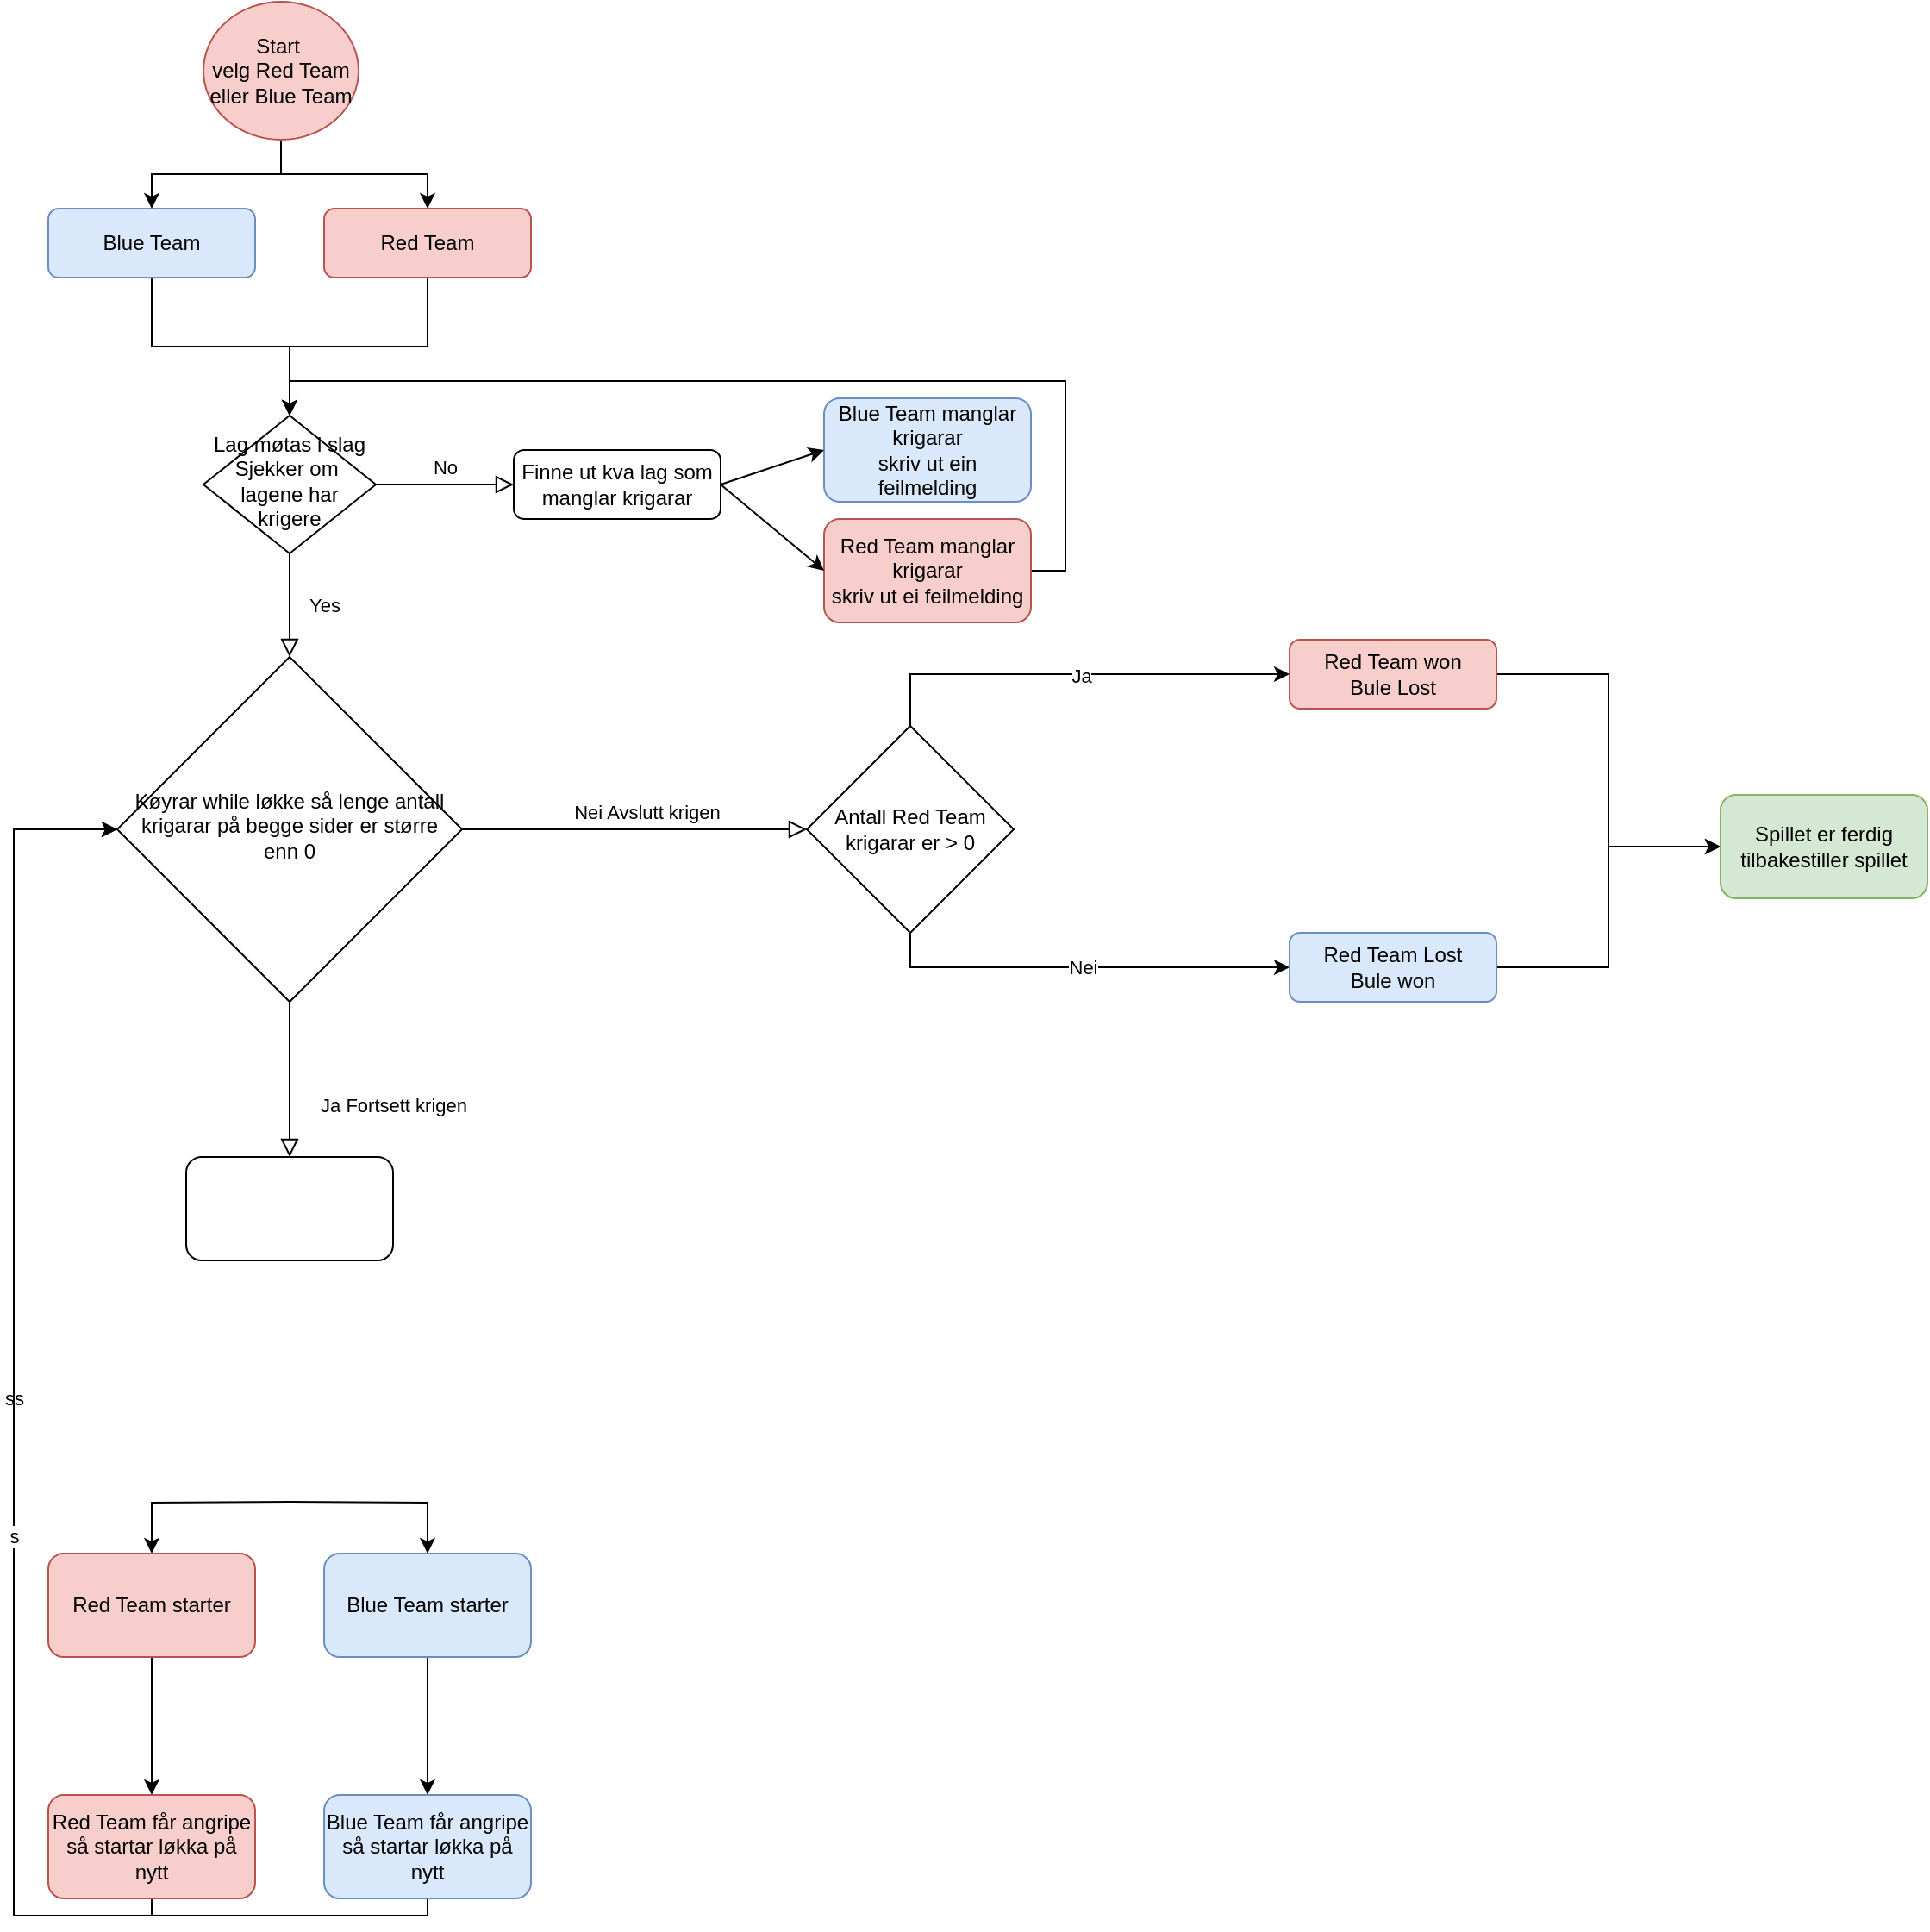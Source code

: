 <mxfile version="20.8.1" type="github" pages="2">
  <diagram id="C5RBs43oDa-KdzZeNtuy" name="War game overlaying structure">
    <mxGraphModel dx="717" dy="1585" grid="1" gridSize="10" guides="1" tooltips="1" connect="1" arrows="1" fold="1" page="1" pageScale="1" pageWidth="827" pageHeight="583" math="0" shadow="0">
      <root>
        <mxCell id="WIyWlLk6GJQsqaUBKTNV-0" />
        <mxCell id="WIyWlLk6GJQsqaUBKTNV-1" parent="WIyWlLk6GJQsqaUBKTNV-0" />
        <mxCell id="JlELQ2f5WmK6WIo9ec_y-1" value="" style="edgeStyle=orthogonalEdgeStyle;rounded=0;orthogonalLoop=1;jettySize=auto;html=1;exitX=0.5;exitY=1;exitDx=0;exitDy=0;entryX=0.5;entryY=0;entryDx=0;entryDy=0;" parent="WIyWlLk6GJQsqaUBKTNV-1" source="JlELQ2f5WmK6WIo9ec_y-0" target="WIyWlLk6GJQsqaUBKTNV-3" edge="1">
          <mxGeometry relative="1" as="geometry">
            <mxPoint x="250" y="60" as="targetPoint" />
          </mxGeometry>
        </mxCell>
        <mxCell id="JlELQ2f5WmK6WIo9ec_y-6" style="edgeStyle=orthogonalEdgeStyle;rounded=0;orthogonalLoop=1;jettySize=auto;html=1;exitX=0.5;exitY=1;exitDx=0;exitDy=0;entryX=0.5;entryY=0;entryDx=0;entryDy=0;" parent="WIyWlLk6GJQsqaUBKTNV-1" source="WIyWlLk6GJQsqaUBKTNV-3" target="WIyWlLk6GJQsqaUBKTNV-6" edge="1">
          <mxGeometry relative="1" as="geometry" />
        </mxCell>
        <mxCell id="WIyWlLk6GJQsqaUBKTNV-3" value="Red Team" style="rounded=1;whiteSpace=wrap;html=1;fontSize=12;glass=0;strokeWidth=1;shadow=0;fillColor=#f8cecc;strokeColor=#b85450;" parent="WIyWlLk6GJQsqaUBKTNV-1" vertex="1">
          <mxGeometry x="200" y="-1000" width="120" height="40" as="geometry" />
        </mxCell>
        <mxCell id="WIyWlLk6GJQsqaUBKTNV-4" value="Yes" style="rounded=0;html=1;jettySize=auto;orthogonalLoop=1;fontSize=11;endArrow=block;endFill=0;endSize=8;strokeWidth=1;shadow=0;labelBackgroundColor=none;edgeStyle=orthogonalEdgeStyle;" parent="WIyWlLk6GJQsqaUBKTNV-1" source="WIyWlLk6GJQsqaUBKTNV-6" target="WIyWlLk6GJQsqaUBKTNV-10" edge="1">
          <mxGeometry y="20" relative="1" as="geometry">
            <mxPoint as="offset" />
          </mxGeometry>
        </mxCell>
        <mxCell id="WIyWlLk6GJQsqaUBKTNV-5" value="No" style="edgeStyle=orthogonalEdgeStyle;rounded=0;html=1;jettySize=auto;orthogonalLoop=1;fontSize=11;endArrow=block;endFill=0;endSize=8;strokeWidth=1;shadow=0;labelBackgroundColor=none;" parent="WIyWlLk6GJQsqaUBKTNV-1" source="WIyWlLk6GJQsqaUBKTNV-6" target="WIyWlLk6GJQsqaUBKTNV-7" edge="1">
          <mxGeometry y="10" relative="1" as="geometry">
            <mxPoint as="offset" />
          </mxGeometry>
        </mxCell>
        <mxCell id="WIyWlLk6GJQsqaUBKTNV-6" value="Lag møtas i slag&lt;br&gt;Sjekker om&amp;nbsp; lagene har krigere" style="rhombus;whiteSpace=wrap;html=1;shadow=0;fontFamily=Helvetica;fontSize=12;align=center;strokeWidth=1;spacing=6;spacingTop=-4;" parent="WIyWlLk6GJQsqaUBKTNV-1" vertex="1">
          <mxGeometry x="130" y="-880" width="100" height="80" as="geometry" />
        </mxCell>
        <mxCell id="WIyWlLk6GJQsqaUBKTNV-8" value="Ja Fortsett krigen" style="rounded=0;html=1;jettySize=auto;orthogonalLoop=1;fontSize=11;endArrow=block;endFill=0;endSize=8;strokeWidth=1;shadow=0;labelBackgroundColor=none;edgeStyle=orthogonalEdgeStyle;entryX=0.5;entryY=0;entryDx=0;entryDy=0;" parent="WIyWlLk6GJQsqaUBKTNV-1" source="WIyWlLk6GJQsqaUBKTNV-10" target="feWeCe6Ur_gQIrBfwhDb-9" edge="1">
          <mxGeometry x="0.333" y="60" relative="1" as="geometry">
            <mxPoint as="offset" />
            <mxPoint x="180" y="-450" as="targetPoint" />
          </mxGeometry>
        </mxCell>
        <mxCell id="WIyWlLk6GJQsqaUBKTNV-9" value="Nei Avslutt krigen" style="edgeStyle=orthogonalEdgeStyle;rounded=0;html=1;jettySize=auto;orthogonalLoop=1;fontSize=11;endArrow=block;endFill=0;endSize=8;strokeWidth=1;shadow=0;labelBackgroundColor=none;entryX=0;entryY=0.5;entryDx=0;entryDy=0;" parent="WIyWlLk6GJQsqaUBKTNV-1" source="WIyWlLk6GJQsqaUBKTNV-10" target="feWeCe6Ur_gQIrBfwhDb-1" edge="1">
          <mxGeometry x="0.064" y="10" relative="1" as="geometry">
            <mxPoint as="offset" />
          </mxGeometry>
        </mxCell>
        <mxCell id="JlELQ2f5WmK6WIo9ec_y-2" style="edgeStyle=orthogonalEdgeStyle;rounded=0;orthogonalLoop=1;jettySize=auto;html=1;exitX=0.5;exitY=1;exitDx=0;exitDy=0;" parent="WIyWlLk6GJQsqaUBKTNV-1" source="VMmWOgaWIBwxsHGKzYb6-1" target="WIyWlLk6GJQsqaUBKTNV-6" edge="1">
          <mxGeometry relative="1" as="geometry" />
        </mxCell>
        <mxCell id="VMmWOgaWIBwxsHGKzYb6-1" value="Blue Team" style="rounded=1;whiteSpace=wrap;html=1;fillColor=#dae8fc;strokeColor=#6c8ebf;" parent="WIyWlLk6GJQsqaUBKTNV-1" vertex="1">
          <mxGeometry x="40" y="-1000" width="120" height="40" as="geometry" />
        </mxCell>
        <mxCell id="VMmWOgaWIBwxsHGKzYb6-3" value="Blue Team manglar krigarar&lt;br&gt;skriv ut ein feilmelding" style="rounded=1;whiteSpace=wrap;html=1;fillColor=#dae8fc;strokeColor=#6c8ebf;" parent="WIyWlLk6GJQsqaUBKTNV-1" vertex="1">
          <mxGeometry x="490" y="-890" width="120" height="60" as="geometry" />
        </mxCell>
        <mxCell id="JlELQ2f5WmK6WIo9ec_y-10" style="edgeStyle=orthogonalEdgeStyle;rounded=0;orthogonalLoop=1;jettySize=auto;html=1;exitX=1;exitY=0.5;exitDx=0;exitDy=0;entryX=0.5;entryY=0;entryDx=0;entryDy=0;" parent="WIyWlLk6GJQsqaUBKTNV-1" source="VMmWOgaWIBwxsHGKzYb6-4" target="WIyWlLk6GJQsqaUBKTNV-6" edge="1">
          <mxGeometry relative="1" as="geometry" />
        </mxCell>
        <mxCell id="VMmWOgaWIBwxsHGKzYb6-4" value="Red Team manglar krigarar&lt;br&gt;skriv ut ei feilmelding" style="rounded=1;whiteSpace=wrap;html=1;fillColor=#f8cecc;strokeColor=#b85450;" parent="WIyWlLk6GJQsqaUBKTNV-1" vertex="1">
          <mxGeometry x="490" y="-820" width="120" height="60" as="geometry" />
        </mxCell>
        <mxCell id="VMmWOgaWIBwxsHGKzYb6-5" value="" style="endArrow=classic;html=1;rounded=0;entryX=0;entryY=0.5;entryDx=0;entryDy=0;exitX=1;exitY=0.5;exitDx=0;exitDy=0;" parent="WIyWlLk6GJQsqaUBKTNV-1" source="WIyWlLk6GJQsqaUBKTNV-7" target="VMmWOgaWIBwxsHGKzYb6-3" edge="1">
          <mxGeometry width="50" height="50" relative="1" as="geometry">
            <mxPoint x="440" y="200" as="sourcePoint" />
            <mxPoint x="490" y="150" as="targetPoint" />
          </mxGeometry>
        </mxCell>
        <mxCell id="VMmWOgaWIBwxsHGKzYb6-8" value="" style="endArrow=classic;html=1;rounded=0;entryX=0;entryY=0.5;entryDx=0;entryDy=0;exitX=1;exitY=0.5;exitDx=0;exitDy=0;" parent="WIyWlLk6GJQsqaUBKTNV-1" source="WIyWlLk6GJQsqaUBKTNV-7" target="VMmWOgaWIBwxsHGKzYb6-4" edge="1">
          <mxGeometry width="50" height="50" relative="1" as="geometry">
            <mxPoint x="360" y="240" as="sourcePoint" />
            <mxPoint x="410" y="190" as="targetPoint" />
          </mxGeometry>
        </mxCell>
        <mxCell id="VMmWOgaWIBwxsHGKzYb6-29" value="" style="edgeStyle=orthogonalEdgeStyle;rounded=0;orthogonalLoop=1;jettySize=auto;html=1;exitX=0.5;exitY=1;exitDx=0;exitDy=0;" parent="WIyWlLk6GJQsqaUBKTNV-1" source="feWeCe6Ur_gQIrBfwhDb-1" target="VMmWOgaWIBwxsHGKzYb6-28" edge="1">
          <mxGeometry relative="1" as="geometry">
            <mxPoint x="760" y="-560" as="sourcePoint" />
          </mxGeometry>
        </mxCell>
        <mxCell id="feWeCe6Ur_gQIrBfwhDb-7" value="Nei" style="edgeLabel;html=1;align=center;verticalAlign=middle;resizable=0;points=[];" vertex="1" connectable="0" parent="VMmWOgaWIBwxsHGKzYb6-29">
          <mxGeometry x="-0.344" y="-3" relative="1" as="geometry">
            <mxPoint x="41" y="-3" as="offset" />
          </mxGeometry>
        </mxCell>
        <mxCell id="JlELQ2f5WmK6WIo9ec_y-32" style="edgeStyle=orthogonalEdgeStyle;rounded=0;orthogonalLoop=1;jettySize=auto;html=1;exitX=1;exitY=0.5;exitDx=0;exitDy=0;entryX=0;entryY=0.5;entryDx=0;entryDy=0;" parent="WIyWlLk6GJQsqaUBKTNV-1" source="VMmWOgaWIBwxsHGKzYb6-26" target="JlELQ2f5WmK6WIo9ec_y-30" edge="1">
          <mxGeometry relative="1" as="geometry" />
        </mxCell>
        <mxCell id="VMmWOgaWIBwxsHGKzYb6-26" value="Red Team won&lt;br&gt;Bule Lost" style="rounded=1;whiteSpace=wrap;html=1;fontSize=12;glass=0;strokeWidth=1;shadow=0;fillColor=#f8cecc;strokeColor=#b85450;" parent="WIyWlLk6GJQsqaUBKTNV-1" vertex="1">
          <mxGeometry x="760" y="-750" width="120" height="40" as="geometry" />
        </mxCell>
        <mxCell id="JlELQ2f5WmK6WIo9ec_y-31" style="edgeStyle=orthogonalEdgeStyle;rounded=0;orthogonalLoop=1;jettySize=auto;html=1;exitX=1;exitY=0.5;exitDx=0;exitDy=0;entryX=0;entryY=0.5;entryDx=0;entryDy=0;" parent="WIyWlLk6GJQsqaUBKTNV-1" source="VMmWOgaWIBwxsHGKzYb6-28" target="JlELQ2f5WmK6WIo9ec_y-30" edge="1">
          <mxGeometry relative="1" as="geometry" />
        </mxCell>
        <mxCell id="VMmWOgaWIBwxsHGKzYb6-28" value="Red Team Lost&lt;br&gt;Bule won" style="rounded=1;whiteSpace=wrap;html=1;fontSize=12;glass=0;strokeWidth=1;shadow=0;fillColor=#dae8fc;strokeColor=#6c8ebf;" parent="WIyWlLk6GJQsqaUBKTNV-1" vertex="1">
          <mxGeometry x="760" y="-580" width="120" height="40" as="geometry" />
        </mxCell>
        <mxCell id="JlELQ2f5WmK6WIo9ec_y-3" style="edgeStyle=orthogonalEdgeStyle;rounded=0;orthogonalLoop=1;jettySize=auto;html=1;exitX=0.5;exitY=1;exitDx=0;exitDy=0;entryX=0.5;entryY=0;entryDx=0;entryDy=0;" parent="WIyWlLk6GJQsqaUBKTNV-1" source="JlELQ2f5WmK6WIo9ec_y-0" target="VMmWOgaWIBwxsHGKzYb6-1" edge="1">
          <mxGeometry relative="1" as="geometry" />
        </mxCell>
        <mxCell id="JlELQ2f5WmK6WIo9ec_y-0" value="Start&amp;nbsp;&lt;br&gt;velg Red Team eller Blue Team" style="ellipse;whiteSpace=wrap;html=1;fillColor=#f8cecc;strokeColor=#b85450;rounded=1;glass=0;strokeWidth=1;shadow=0;" parent="WIyWlLk6GJQsqaUBKTNV-1" vertex="1">
          <mxGeometry x="130" y="-1120" width="90" height="80" as="geometry" />
        </mxCell>
        <mxCell id="JlELQ2f5WmK6WIo9ec_y-19" value="" style="edgeStyle=orthogonalEdgeStyle;rounded=0;orthogonalLoop=1;jettySize=auto;html=1;entryX=0.5;entryY=0;entryDx=0;entryDy=0;" parent="WIyWlLk6GJQsqaUBKTNV-1" target="JlELQ2f5WmK6WIo9ec_y-20" edge="1">
          <mxGeometry relative="1" as="geometry">
            <mxPoint x="180" y="-100" as="targetPoint" />
            <mxPoint x="180.048" y="-250.048" as="sourcePoint" />
          </mxGeometry>
        </mxCell>
        <mxCell id="JlELQ2f5WmK6WIo9ec_y-22" style="edgeStyle=orthogonalEdgeStyle;rounded=0;orthogonalLoop=1;jettySize=auto;html=1;exitX=0.5;exitY=1;exitDx=0;exitDy=0;entryX=0.5;entryY=0;entryDx=0;entryDy=0;" parent="WIyWlLk6GJQsqaUBKTNV-1" target="JlELQ2f5WmK6WIo9ec_y-21" edge="1">
          <mxGeometry relative="1" as="geometry">
            <mxPoint x="180" y="-250" as="sourcePoint" />
          </mxGeometry>
        </mxCell>
        <mxCell id="WIyWlLk6GJQsqaUBKTNV-10" value="Køyrar while løkke så lenge antall krigarar på begge sider er større enn 0" style="rhombus;whiteSpace=wrap;html=1;shadow=0;fontFamily=Helvetica;fontSize=12;align=center;strokeWidth=1;spacing=6;spacingTop=-4;" parent="WIyWlLk6GJQsqaUBKTNV-1" vertex="1">
          <mxGeometry x="80" y="-740" width="200" height="200" as="geometry" />
        </mxCell>
        <mxCell id="WIyWlLk6GJQsqaUBKTNV-7" value="Finne ut kva lag som manglar krigarar" style="rounded=1;whiteSpace=wrap;html=1;fontSize=12;glass=0;strokeWidth=1;shadow=0;" parent="WIyWlLk6GJQsqaUBKTNV-1" vertex="1">
          <mxGeometry x="310" y="-860" width="120" height="40" as="geometry" />
        </mxCell>
        <mxCell id="JlELQ2f5WmK6WIo9ec_y-24" value="" style="edgeStyle=orthogonalEdgeStyle;rounded=0;orthogonalLoop=1;jettySize=auto;html=1;" parent="WIyWlLk6GJQsqaUBKTNV-1" source="JlELQ2f5WmK6WIo9ec_y-20" target="JlELQ2f5WmK6WIo9ec_y-23" edge="1">
          <mxGeometry relative="1" as="geometry" />
        </mxCell>
        <mxCell id="JlELQ2f5WmK6WIo9ec_y-20" value="Red Team starter" style="rounded=1;whiteSpace=wrap;html=1;fillColor=#f8cecc;strokeColor=#b85450;" parent="WIyWlLk6GJQsqaUBKTNV-1" vertex="1">
          <mxGeometry x="40" y="-220" width="120" height="60" as="geometry" />
        </mxCell>
        <mxCell id="JlELQ2f5WmK6WIo9ec_y-27" style="edgeStyle=orthogonalEdgeStyle;rounded=0;orthogonalLoop=1;jettySize=auto;html=1;exitX=0.5;exitY=1;exitDx=0;exitDy=0;entryX=0.5;entryY=0;entryDx=0;entryDy=0;" parent="WIyWlLk6GJQsqaUBKTNV-1" source="JlELQ2f5WmK6WIo9ec_y-21" target="JlELQ2f5WmK6WIo9ec_y-26" edge="1">
          <mxGeometry relative="1" as="geometry" />
        </mxCell>
        <mxCell id="JlELQ2f5WmK6WIo9ec_y-21" value="Blue Team starter" style="rounded=1;whiteSpace=wrap;html=1;fillColor=#dae8fc;strokeColor=#6c8ebf;" parent="WIyWlLk6GJQsqaUBKTNV-1" vertex="1">
          <mxGeometry x="200" y="-220" width="120" height="60" as="geometry" />
        </mxCell>
        <mxCell id="JlELQ2f5WmK6WIo9ec_y-29" value="ss" style="edgeStyle=orthogonalEdgeStyle;rounded=0;orthogonalLoop=1;jettySize=auto;html=1;exitX=0.5;exitY=1;exitDx=0;exitDy=0;entryX=0;entryY=0.5;entryDx=0;entryDy=0;" parent="WIyWlLk6GJQsqaUBKTNV-1" source="JlELQ2f5WmK6WIo9ec_y-23" target="WIyWlLk6GJQsqaUBKTNV-10" edge="1">
          <mxGeometry relative="1" as="geometry">
            <Array as="points">
              <mxPoint x="100" y="-10" />
              <mxPoint x="20" y="-10" />
              <mxPoint x="20" y="-640" />
            </Array>
          </mxGeometry>
        </mxCell>
        <mxCell id="JlELQ2f5WmK6WIo9ec_y-23" value="Red Team får angripe&lt;br&gt;så startar løkka på nytt" style="whiteSpace=wrap;html=1;fillColor=#f8cecc;strokeColor=#b85450;rounded=1;" parent="WIyWlLk6GJQsqaUBKTNV-1" vertex="1">
          <mxGeometry x="40" y="-80" width="120" height="60" as="geometry" />
        </mxCell>
        <mxCell id="JlELQ2f5WmK6WIo9ec_y-28" value="s" style="edgeStyle=orthogonalEdgeStyle;rounded=0;orthogonalLoop=1;jettySize=auto;html=1;exitX=0.5;exitY=1;exitDx=0;exitDy=0;entryX=0;entryY=0.5;entryDx=0;entryDy=0;" parent="WIyWlLk6GJQsqaUBKTNV-1" source="JlELQ2f5WmK6WIo9ec_y-26" target="WIyWlLk6GJQsqaUBKTNV-10" edge="1">
          <mxGeometry relative="1" as="geometry">
            <Array as="points">
              <mxPoint x="260" y="-10" />
              <mxPoint x="20" y="-10" />
              <mxPoint x="20" y="-640" />
            </Array>
          </mxGeometry>
        </mxCell>
        <mxCell id="JlELQ2f5WmK6WIo9ec_y-26" value="Blue Team får angripe&lt;br style=&quot;border-color: var(--border-color);&quot;&gt;så startar løkka på nytt" style="rounded=1;whiteSpace=wrap;html=1;fillColor=#dae8fc;strokeColor=#6c8ebf;" parent="WIyWlLk6GJQsqaUBKTNV-1" vertex="1">
          <mxGeometry x="200" y="-80" width="120" height="60" as="geometry" />
        </mxCell>
        <mxCell id="JlELQ2f5WmK6WIo9ec_y-30" value="Spillet er ferdig tilbakestiller spillet" style="rounded=1;whiteSpace=wrap;html=1;fillColor=#d5e8d4;strokeColor=#82b366;" parent="WIyWlLk6GJQsqaUBKTNV-1" vertex="1">
          <mxGeometry x="1010" y="-660" width="120" height="60" as="geometry" />
        </mxCell>
        <mxCell id="feWeCe6Ur_gQIrBfwhDb-5" style="edgeStyle=orthogonalEdgeStyle;rounded=0;orthogonalLoop=1;jettySize=auto;html=1;exitX=0.5;exitY=0;exitDx=0;exitDy=0;entryX=0;entryY=0.5;entryDx=0;entryDy=0;" edge="1" parent="WIyWlLk6GJQsqaUBKTNV-1" source="feWeCe6Ur_gQIrBfwhDb-1" target="VMmWOgaWIBwxsHGKzYb6-26">
          <mxGeometry relative="1" as="geometry" />
        </mxCell>
        <mxCell id="feWeCe6Ur_gQIrBfwhDb-6" value="Ja" style="edgeLabel;html=1;align=center;verticalAlign=middle;resizable=0;points=[];" vertex="1" connectable="0" parent="feWeCe6Ur_gQIrBfwhDb-5">
          <mxGeometry x="0.027" y="-1" relative="1" as="geometry">
            <mxPoint as="offset" />
          </mxGeometry>
        </mxCell>
        <mxCell id="feWeCe6Ur_gQIrBfwhDb-1" value="Antall Red Team krigarar er &amp;gt; 0" style="rhombus;whiteSpace=wrap;html=1;" vertex="1" parent="WIyWlLk6GJQsqaUBKTNV-1">
          <mxGeometry x="480" y="-700" width="120" height="120" as="geometry" />
        </mxCell>
        <mxCell id="feWeCe6Ur_gQIrBfwhDb-9" value="" style="rounded=1;whiteSpace=wrap;html=1;" vertex="1" parent="WIyWlLk6GJQsqaUBKTNV-1">
          <mxGeometry x="120" y="-450" width="120" height="60" as="geometry" />
        </mxCell>
      </root>
    </mxGraphModel>
  </diagram>
  <diagram id="jjiYEVpLofO58fgSqzfj" name="Attack and damge calculation">
    <mxGraphModel dx="753" dy="1609" grid="1" gridSize="10" guides="1" tooltips="1" connect="1" arrows="1" fold="1" page="1" pageScale="1" pageWidth="827" pageHeight="1169" math="0" shadow="0">
      <root>
        <mxCell id="0" />
        <mxCell id="1" parent="0" />
        <mxCell id="ZQ_1zdtNh13t_YmWG3f9-4" value="" style="edgeStyle=orthogonalEdgeStyle;rounded=0;orthogonalLoop=1;jettySize=auto;html=1;" parent="1" source="ZQ_1zdtNh13t_YmWG3f9-1" target="ZQ_1zdtNh13t_YmWG3f9-3" edge="1">
          <mxGeometry relative="1" as="geometry" />
        </mxCell>
        <mxCell id="ZQ_1zdtNh13t_YmWG3f9-1" value="Red Team angriper" style="rounded=1;whiteSpace=wrap;html=1;fillColor=#f8cecc;strokeColor=#b85450;" parent="1" vertex="1">
          <mxGeometry x="200" y="40" width="120" height="60" as="geometry" />
        </mxCell>
        <mxCell id="ZQ_1zdtNh13t_YmWG3f9-5" style="edgeStyle=orthogonalEdgeStyle;rounded=0;orthogonalLoop=1;jettySize=auto;html=1;exitX=0.5;exitY=1;exitDx=0;exitDy=0;" parent="1" source="ZQ_1zdtNh13t_YmWG3f9-2" target="ZQ_1zdtNh13t_YmWG3f9-3" edge="1">
          <mxGeometry relative="1" as="geometry" />
        </mxCell>
        <mxCell id="ZQ_1zdtNh13t_YmWG3f9-2" value="Bule team angriper" style="rounded=1;whiteSpace=wrap;html=1;fillColor=#dae8fc;strokeColor=#6c8ebf;" parent="1" vertex="1">
          <mxGeometry x="360" y="40" width="120" height="60" as="geometry" />
        </mxCell>
        <mxCell id="ZQ_1zdtNh13t_YmWG3f9-3" value="Reknar ut skadde frå ein krigar medå ta base og sjekke om det er kritisk" style="whiteSpace=wrap;html=1;rounded=1;" parent="1" vertex="1">
          <mxGeometry x="280" y="160" width="120" height="60" as="geometry" />
        </mxCell>
        <mxCell id="ZQ_1zdtNh13t_YmWG3f9-32" value="Skade og kritisk skade" style="shape=table;startSize=30;container=1;collapsible=0;childLayout=tableLayout;fixedRows=1;rowLines=0;fontStyle=1;" parent="1" vertex="1">
          <mxGeometry x="600" y="40" width="180" height="90" as="geometry" />
        </mxCell>
        <mxCell id="ZQ_1zdtNh13t_YmWG3f9-33" value="" style="shape=tableRow;horizontal=0;startSize=0;swimlaneHead=0;swimlaneBody=0;top=0;left=0;bottom=0;right=0;collapsible=0;dropTarget=0;fillColor=none;points=[[0,0.5],[1,0.5]];portConstraint=eastwest;" parent="ZQ_1zdtNh13t_YmWG3f9-32" vertex="1">
          <mxGeometry y="30" width="180" height="30" as="geometry" />
        </mxCell>
        <mxCell id="ZQ_1zdtNh13t_YmWG3f9-34" value="Base&lt;br&gt;Skadde" style="shape=partialRectangle;html=1;whiteSpace=wrap;connectable=0;fillColor=none;top=0;left=0;bottom=0;right=0;overflow=hidden;pointerEvents=1;" parent="ZQ_1zdtNh13t_YmWG3f9-33" vertex="1">
          <mxGeometry width="50" height="30" as="geometry">
            <mxRectangle width="50" height="30" as="alternateBounds" />
          </mxGeometry>
        </mxCell>
        <mxCell id="ZQ_1zdtNh13t_YmWG3f9-35" value="4" style="shape=partialRectangle;html=1;whiteSpace=wrap;connectable=0;fillColor=none;top=0;left=0;bottom=0;right=0;align=left;spacingLeft=6;overflow=hidden;" parent="ZQ_1zdtNh13t_YmWG3f9-33" vertex="1">
          <mxGeometry x="50" width="130" height="30" as="geometry">
            <mxRectangle width="130" height="30" as="alternateBounds" />
          </mxGeometry>
        </mxCell>
        <mxCell id="ZQ_1zdtNh13t_YmWG3f9-36" value="" style="shape=tableRow;horizontal=0;startSize=0;swimlaneHead=0;swimlaneBody=0;top=0;left=0;bottom=0;right=0;collapsible=0;dropTarget=0;fillColor=none;points=[[0,0.5],[1,0.5]];portConstraint=eastwest;" parent="ZQ_1zdtNh13t_YmWG3f9-32" vertex="1">
          <mxGeometry y="60" width="180" height="30" as="geometry" />
        </mxCell>
        <mxCell id="ZQ_1zdtNh13t_YmWG3f9-37" value="Kritisk&lt;br&gt;Skadde" style="shape=partialRectangle;html=1;whiteSpace=wrap;connectable=0;fillColor=none;top=0;left=0;bottom=0;right=0;overflow=hidden;" parent="ZQ_1zdtNh13t_YmWG3f9-36" vertex="1">
          <mxGeometry width="50" height="30" as="geometry">
            <mxRectangle width="50" height="30" as="alternateBounds" />
          </mxGeometry>
        </mxCell>
        <mxCell id="ZQ_1zdtNh13t_YmWG3f9-38" value="5-9&amp;nbsp;" style="shape=partialRectangle;html=1;whiteSpace=wrap;connectable=0;fillColor=none;top=0;left=0;bottom=0;right=0;align=left;spacingLeft=6;overflow=hidden;" parent="ZQ_1zdtNh13t_YmWG3f9-36" vertex="1">
          <mxGeometry x="50" width="130" height="30" as="geometry">
            <mxRectangle width="130" height="30" as="alternateBounds" />
          </mxGeometry>
        </mxCell>
        <mxCell id="ZQ_1zdtNh13t_YmWG3f9-43" value="Ikkje kritisk skaddde" style="edgeStyle=elbowEdgeStyle;elbow=vertical;startArrow=none;endArrow=none;rounded=0;exitX=0.5;exitY=1;exitDx=0;exitDy=0;" parent="1" source="ZQ_1zdtNh13t_YmWG3f9-3" target="ZQ_1zdtNh13t_YmWG3f9-46" edge="1">
          <mxGeometry relative="1" as="geometry">
            <mxPoint x="340" y="340" as="sourcePoint" />
            <Array as="points">
              <mxPoint x="260" y="240" />
            </Array>
          </mxGeometry>
        </mxCell>
        <mxCell id="ZQ_1zdtNh13t_YmWG3f9-44" value="" style="edgeStyle=elbowEdgeStyle;elbow=vertical;startArrow=none;endArrow=none;rounded=0;entryX=0.5;entryY=0;entryDx=0;entryDy=0;" parent="1" source="ZQ_1zdtNh13t_YmWG3f9-3" target="ZQ_1zdtNh13t_YmWG3f9-47" edge="1">
          <mxGeometry relative="1" as="geometry">
            <mxPoint x="340" y="340" as="sourcePoint" />
            <Array as="points">
              <mxPoint x="340" y="240" />
              <mxPoint x="380" y="250" />
            </Array>
          </mxGeometry>
        </mxCell>
        <mxCell id="ZQ_1zdtNh13t_YmWG3f9-56" value="Kritisk skadde" style="edgeLabel;html=1;align=center;verticalAlign=middle;resizable=0;points=[];" parent="ZQ_1zdtNh13t_YmWG3f9-44" vertex="1" connectable="0">
          <mxGeometry x="0.214" y="-1" relative="1" as="geometry">
            <mxPoint as="offset" />
          </mxGeometry>
        </mxCell>
        <mxCell id="ZQ_1zdtNh13t_YmWG3f9-58" value="" style="edgeStyle=elbowEdgeStyle;rounded=0;orthogonalLoop=1;jettySize=auto;html=1;elbow=vertical;startArrow=none;endArrow=none;" parent="1" source="ZQ_1zdtNh13t_YmWG3f9-46" target="ZQ_1zdtNh13t_YmWG3f9-57" edge="1">
          <mxGeometry relative="1" as="geometry" />
        </mxCell>
        <mxCell id="ZQ_1zdtNh13t_YmWG3f9-46" value="Trekker frå Base skade&amp;nbsp;&amp;nbsp;frå mostadere laget helse" style="whiteSpace=wrap;html=1;align=center;verticalAlign=middle;treeFolding=1;treeMoving=1;newEdgeStyle={&quot;edgeStyle&quot;:&quot;elbowEdgeStyle&quot;,&quot;startArrow&quot;:&quot;none&quot;,&quot;endArrow&quot;:&quot;none&quot;};" parent="1" vertex="1">
          <mxGeometry x="120" y="280" width="120" height="80" as="geometry" />
        </mxCell>
        <mxCell id="ZQ_1zdtNh13t_YmWG3f9-61" style="edgeStyle=elbowEdgeStyle;rounded=0;orthogonalLoop=1;jettySize=auto;html=1;startArrow=none;endArrow=none;exitX=0.5;exitY=1;exitDx=0;exitDy=0;" parent="1" source="ZQ_1zdtNh13t_YmWG3f9-47" edge="1">
          <mxGeometry relative="1" as="geometry">
            <mxPoint x="499.846" y="330" as="targetPoint" />
          </mxGeometry>
        </mxCell>
        <mxCell id="ZQ_1zdtNh13t_YmWG3f9-47" value="Trekker frå Kritisk skade frå mostadere laget helse" style="whiteSpace=wrap;html=1;align=center;verticalAlign=middle;treeFolding=1;treeMoving=1;newEdgeStyle={&quot;edgeStyle&quot;:&quot;elbowEdgeStyle&quot;,&quot;startArrow&quot;:&quot;none&quot;,&quot;endArrow&quot;:&quot;none&quot;};" parent="1" vertex="1">
          <mxGeometry x="440" y="280" width="120" height="80" as="geometry" />
        </mxCell>
        <mxCell id="ZQ_1zdtNh13t_YmWG3f9-52" value="Helse" style="swimlane;fontStyle=0;childLayout=stackLayout;horizontal=1;startSize=26;horizontalStack=0;resizeParent=1;resizeParentMax=0;resizeLast=0;collapsible=1;marginBottom=0;html=1;" parent="1" vertex="1">
          <mxGeometry x="600" y="160" width="140" height="52" as="geometry" />
        </mxCell>
        <mxCell id="ZQ_1zdtNh13t_YmWG3f9-53" value="10 Helse for alle krigarar" style="text;strokeColor=none;fillColor=none;align=left;verticalAlign=top;spacingLeft=4;spacingRight=4;overflow=hidden;rotatable=0;points=[[0,0.5],[1,0.5]];portConstraint=eastwest;whiteSpace=wrap;html=1;" parent="ZQ_1zdtNh13t_YmWG3f9-52" vertex="1">
          <mxGeometry y="26" width="140" height="26" as="geometry" />
        </mxCell>
        <mxCell id="ZQ_1zdtNh13t_YmWG3f9-74" style="edgeStyle=orthogonalEdgeStyle;rounded=0;orthogonalLoop=1;jettySize=auto;html=1;exitX=0;exitY=0.5;exitDx=0;exitDy=0;entryX=0;entryY=0.5;entryDx=0;entryDy=0;" parent="1" source="ZQ_1zdtNh13t_YmWG3f9-57" target="ZQ_1zdtNh13t_YmWG3f9-73" edge="1">
          <mxGeometry relative="1" as="geometry">
            <Array as="points">
              <mxPoint x="80" y="470" />
              <mxPoint x="80" y="-70" />
            </Array>
          </mxGeometry>
        </mxCell>
        <mxCell id="ZQ_1zdtNh13t_YmWG3f9-57" value="Skriver då ut igjen værande helsa og skadde gjordt denne runda" style="rounded=1;whiteSpace=wrap;html=1;" parent="1" vertex="1">
          <mxGeometry x="280" y="440" width="120" height="60" as="geometry" />
        </mxCell>
        <mxCell id="ZQ_1zdtNh13t_YmWG3f9-62" style="edgeStyle=elbowEdgeStyle;rounded=0;orthogonalLoop=1;jettySize=auto;html=1;startArrow=none;endArrow=none;exitX=0;exitY=0.5;exitDx=0;exitDy=0;" parent="1" source="ZQ_1zdtNh13t_YmWG3f9-47" target="ZQ_1zdtNh13t_YmWG3f9-47" edge="1">
          <mxGeometry relative="1" as="geometry" />
        </mxCell>
        <mxCell id="ZQ_1zdtNh13t_YmWG3f9-65" style="edgeStyle=elbowEdgeStyle;rounded=0;orthogonalLoop=1;jettySize=auto;html=1;startArrow=none;endArrow=none;exitX=0.75;exitY=1;exitDx=0;exitDy=0;" parent="1" source="ZQ_1zdtNh13t_YmWG3f9-46" target="ZQ_1zdtNh13t_YmWG3f9-46" edge="1">
          <mxGeometry relative="1" as="geometry" />
        </mxCell>
        <mxCell id="ZQ_1zdtNh13t_YmWG3f9-70" value="" style="endArrow=classic;html=1;rounded=0;exitX=0.5;exitY=1;exitDx=0;exitDy=0;entryX=0.5;entryY=0;entryDx=0;entryDy=0;" parent="1" source="ZQ_1zdtNh13t_YmWG3f9-47" target="ZQ_1zdtNh13t_YmWG3f9-57" edge="1">
          <mxGeometry width="50" height="50" relative="1" as="geometry">
            <mxPoint x="420" y="340" as="sourcePoint" />
            <mxPoint x="470" y="290" as="targetPoint" />
            <Array as="points">
              <mxPoint x="500" y="400" />
              <mxPoint x="340" y="400" />
            </Array>
          </mxGeometry>
        </mxCell>
        <mxCell id="ZQ_1zdtNh13t_YmWG3f9-75" style="edgeStyle=orthogonalEdgeStyle;rounded=0;orthogonalLoop=1;jettySize=auto;html=1;exitX=0.5;exitY=1;exitDx=0;exitDy=0;entryX=0.5;entryY=0;entryDx=0;entryDy=0;" parent="1" source="ZQ_1zdtNh13t_YmWG3f9-73" target="ZQ_1zdtNh13t_YmWG3f9-1" edge="1">
          <mxGeometry relative="1" as="geometry" />
        </mxCell>
        <mxCell id="ZQ_1zdtNh13t_YmWG3f9-76" style="edgeStyle=orthogonalEdgeStyle;rounded=0;orthogonalLoop=1;jettySize=auto;html=1;exitX=0.5;exitY=1;exitDx=0;exitDy=0;" parent="1" source="ZQ_1zdtNh13t_YmWG3f9-73" target="ZQ_1zdtNh13t_YmWG3f9-2" edge="1">
          <mxGeometry relative="1" as="geometry" />
        </mxCell>
        <mxCell id="ZQ_1zdtNh13t_YmWG3f9-73" value="While løkka starter" style="rounded=1;whiteSpace=wrap;html=1;" parent="1" vertex="1">
          <mxGeometry x="280" y="-100" width="120" height="60" as="geometry" />
        </mxCell>
      </root>
    </mxGraphModel>
  </diagram>
</mxfile>
